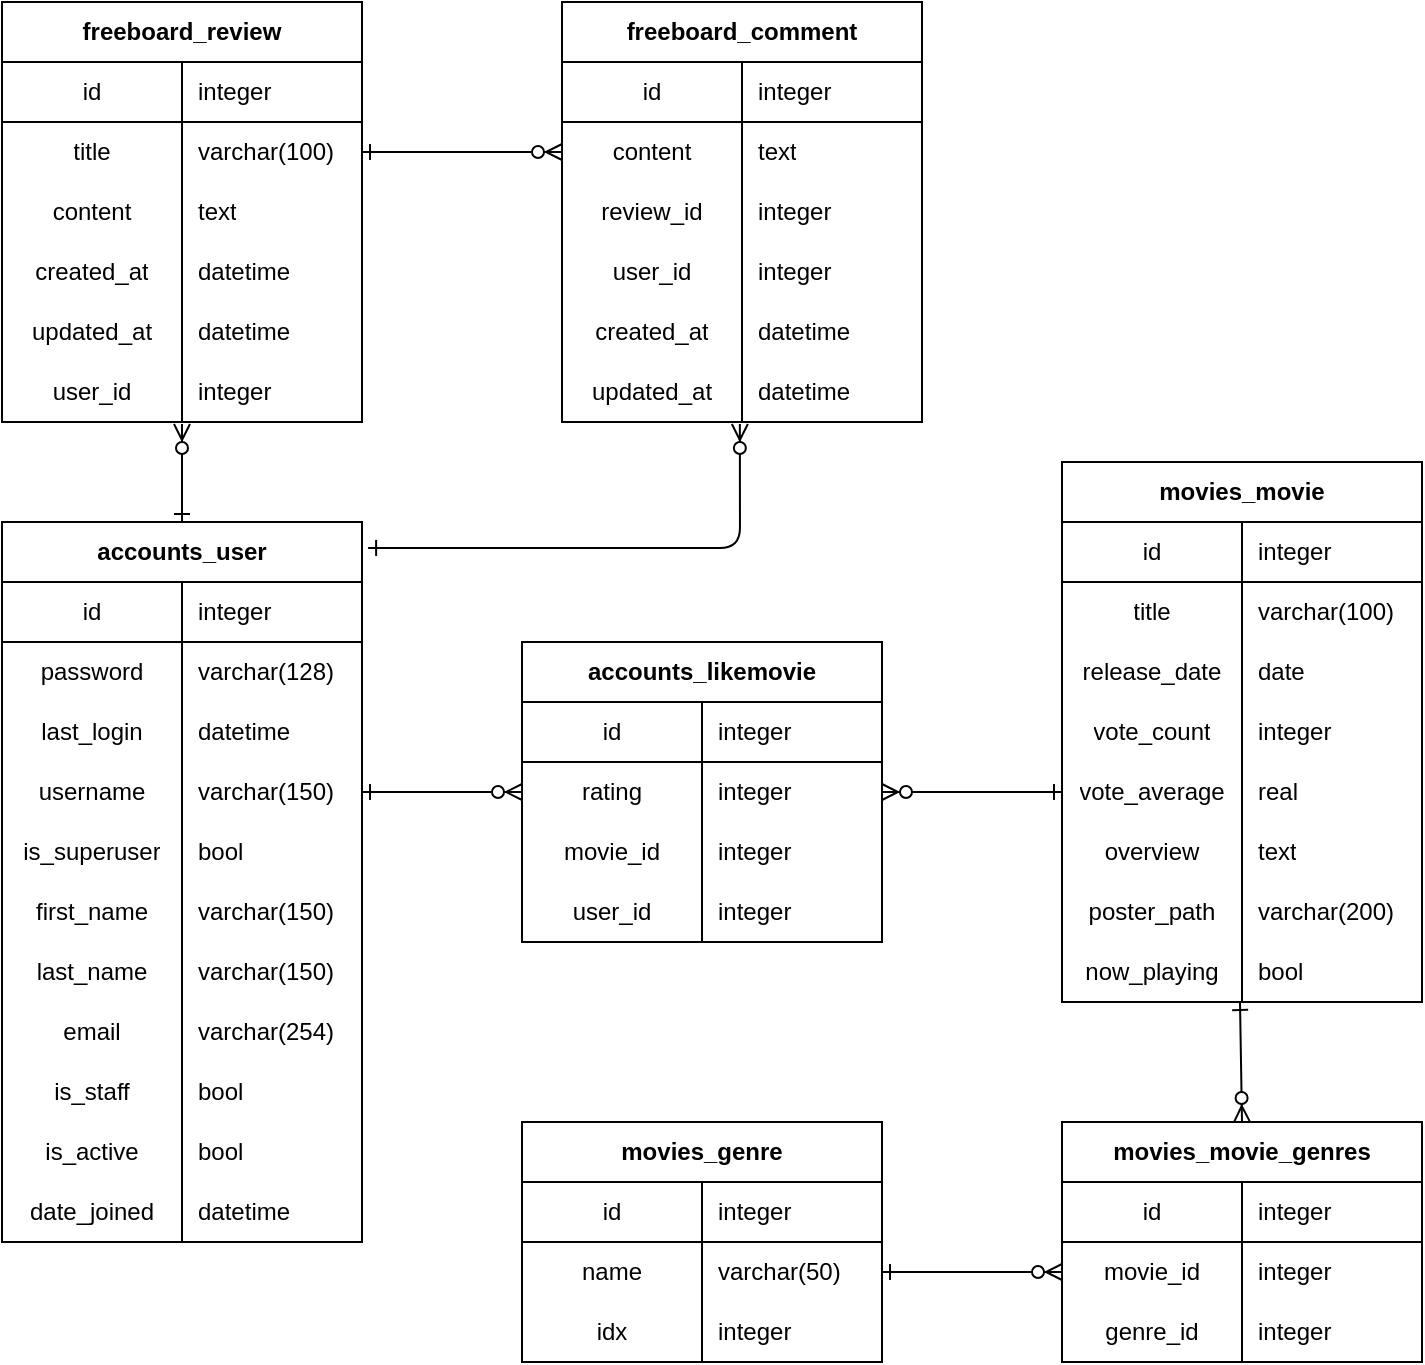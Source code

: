 <mxfile version="14.6.13" type="device"><diagram id="TYbzER8fLaO_kKU5c28U" name="Page-1"><mxGraphModel dx="1075" dy="704" grid="1" gridSize="10" guides="1" tooltips="1" connect="1" arrows="1" fold="1" page="1" pageScale="1" pageWidth="827" pageHeight="1169" math="0" shadow="0"><root><mxCell id="0"/><mxCell id="1" parent="0"/><mxCell id="tA9O3XB8FBy_TQS_7qMp-10" value="accounts_likemovie" style="shape=table;html=1;whiteSpace=wrap;startSize=30;container=1;collapsible=0;childLayout=tableLayout;fixedRows=1;rowLines=0;fontStyle=1;align=center;" parent="1" vertex="1"><mxGeometry x="340" y="330" width="180" height="150" as="geometry"/></mxCell><mxCell id="tA9O3XB8FBy_TQS_7qMp-11" value="" style="shape=partialRectangle;html=1;whiteSpace=wrap;collapsible=0;dropTarget=0;pointerEvents=0;fillColor=none;top=0;left=0;bottom=1;right=0;points=[[0,0.5],[1,0.5]];portConstraint=eastwest;" parent="tA9O3XB8FBy_TQS_7qMp-10" vertex="1"><mxGeometry y="30" width="180" height="30" as="geometry"/></mxCell><mxCell id="tA9O3XB8FBy_TQS_7qMp-12" value="id" style="shape=partialRectangle;html=1;whiteSpace=wrap;connectable=0;fillColor=none;top=0;left=0;bottom=0;right=0;overflow=hidden;" parent="tA9O3XB8FBy_TQS_7qMp-11" vertex="1"><mxGeometry width="90" height="30" as="geometry"/></mxCell><mxCell id="tA9O3XB8FBy_TQS_7qMp-13" value="integer" style="shape=partialRectangle;html=1;whiteSpace=wrap;connectable=0;fillColor=none;top=0;left=0;bottom=0;right=0;align=left;spacingLeft=6;overflow=hidden;" parent="tA9O3XB8FBy_TQS_7qMp-11" vertex="1"><mxGeometry x="90" width="90" height="30" as="geometry"/></mxCell><mxCell id="tA9O3XB8FBy_TQS_7qMp-14" value="" style="shape=partialRectangle;html=1;whiteSpace=wrap;collapsible=0;dropTarget=0;pointerEvents=0;fillColor=none;top=0;left=0;bottom=0;right=0;points=[[0,0.5],[1,0.5]];portConstraint=eastwest;" parent="tA9O3XB8FBy_TQS_7qMp-10" vertex="1"><mxGeometry y="60" width="180" height="30" as="geometry"/></mxCell><mxCell id="tA9O3XB8FBy_TQS_7qMp-15" value="rating" style="shape=partialRectangle;html=1;whiteSpace=wrap;connectable=0;fillColor=none;top=0;left=0;bottom=0;right=0;overflow=hidden;" parent="tA9O3XB8FBy_TQS_7qMp-14" vertex="1"><mxGeometry width="90" height="30" as="geometry"/></mxCell><mxCell id="tA9O3XB8FBy_TQS_7qMp-16" value="integer" style="shape=partialRectangle;html=1;whiteSpace=wrap;connectable=0;fillColor=none;top=0;left=0;bottom=0;right=0;align=left;spacingLeft=6;overflow=hidden;" parent="tA9O3XB8FBy_TQS_7qMp-14" vertex="1"><mxGeometry x="90" width="90" height="30" as="geometry"/></mxCell><mxCell id="tA9O3XB8FBy_TQS_7qMp-17" value="" style="shape=partialRectangle;html=1;whiteSpace=wrap;collapsible=0;dropTarget=0;pointerEvents=0;fillColor=none;top=0;left=0;bottom=0;right=0;points=[[0,0.5],[1,0.5]];portConstraint=eastwest;" parent="tA9O3XB8FBy_TQS_7qMp-10" vertex="1"><mxGeometry y="90" width="180" height="30" as="geometry"/></mxCell><mxCell id="tA9O3XB8FBy_TQS_7qMp-18" value="movie_id" style="shape=partialRectangle;html=1;whiteSpace=wrap;connectable=0;fillColor=none;top=0;left=0;bottom=0;right=0;overflow=hidden;" parent="tA9O3XB8FBy_TQS_7qMp-17" vertex="1"><mxGeometry width="90" height="30" as="geometry"/></mxCell><mxCell id="tA9O3XB8FBy_TQS_7qMp-19" value="integer" style="shape=partialRectangle;html=1;whiteSpace=wrap;connectable=0;fillColor=none;top=0;left=0;bottom=0;right=0;align=left;spacingLeft=6;overflow=hidden;" parent="tA9O3XB8FBy_TQS_7qMp-17" vertex="1"><mxGeometry x="90" width="90" height="30" as="geometry"/></mxCell><mxCell id="tA9O3XB8FBy_TQS_7qMp-22" value="" style="shape=partialRectangle;html=1;whiteSpace=wrap;collapsible=0;dropTarget=0;pointerEvents=0;fillColor=none;top=0;left=0;bottom=0;right=0;points=[[0,0.5],[1,0.5]];portConstraint=eastwest;" parent="tA9O3XB8FBy_TQS_7qMp-10" vertex="1"><mxGeometry y="120" width="180" height="30" as="geometry"/></mxCell><mxCell id="tA9O3XB8FBy_TQS_7qMp-23" value="user_id" style="shape=partialRectangle;html=1;whiteSpace=wrap;connectable=0;fillColor=none;top=0;left=0;bottom=0;right=0;overflow=hidden;" parent="tA9O3XB8FBy_TQS_7qMp-22" vertex="1"><mxGeometry width="90" height="30" as="geometry"/></mxCell><mxCell id="tA9O3XB8FBy_TQS_7qMp-24" value="integer" style="shape=partialRectangle;html=1;whiteSpace=wrap;connectable=0;fillColor=none;top=0;left=0;bottom=0;right=0;align=left;spacingLeft=6;overflow=hidden;" parent="tA9O3XB8FBy_TQS_7qMp-22" vertex="1"><mxGeometry x="90" width="90" height="30" as="geometry"/></mxCell><mxCell id="Y-nlhs1_2vMCKFfbXgio-1" value="accounts_user" style="shape=table;html=1;whiteSpace=wrap;startSize=30;container=1;collapsible=0;childLayout=tableLayout;fixedRows=1;rowLines=0;fontStyle=1;align=center;" parent="1" vertex="1"><mxGeometry x="80" y="270" width="180" height="360" as="geometry"/></mxCell><mxCell id="Y-nlhs1_2vMCKFfbXgio-2" value="" style="shape=partialRectangle;html=1;whiteSpace=wrap;collapsible=0;dropTarget=0;pointerEvents=0;fillColor=none;top=0;left=0;bottom=1;right=0;points=[[0,0.5],[1,0.5]];portConstraint=eastwest;" parent="Y-nlhs1_2vMCKFfbXgio-1" vertex="1"><mxGeometry y="30" width="180" height="30" as="geometry"/></mxCell><mxCell id="Y-nlhs1_2vMCKFfbXgio-3" value="id" style="shape=partialRectangle;html=1;whiteSpace=wrap;connectable=0;fillColor=none;top=0;left=0;bottom=0;right=0;overflow=hidden;" parent="Y-nlhs1_2vMCKFfbXgio-2" vertex="1"><mxGeometry width="90" height="30" as="geometry"/></mxCell><mxCell id="Y-nlhs1_2vMCKFfbXgio-4" value="integer" style="shape=partialRectangle;html=1;whiteSpace=wrap;connectable=0;fillColor=none;top=0;left=0;bottom=0;right=0;align=left;spacingLeft=6;overflow=hidden;" parent="Y-nlhs1_2vMCKFfbXgio-2" vertex="1"><mxGeometry x="90" width="90" height="30" as="geometry"/></mxCell><mxCell id="Y-nlhs1_2vMCKFfbXgio-5" value="" style="shape=partialRectangle;html=1;whiteSpace=wrap;collapsible=0;dropTarget=0;pointerEvents=0;fillColor=none;top=0;left=0;bottom=0;right=0;points=[[0,0.5],[1,0.5]];portConstraint=eastwest;" parent="Y-nlhs1_2vMCKFfbXgio-1" vertex="1"><mxGeometry y="60" width="180" height="30" as="geometry"/></mxCell><mxCell id="Y-nlhs1_2vMCKFfbXgio-6" value="password" style="shape=partialRectangle;html=1;whiteSpace=wrap;connectable=0;fillColor=none;top=0;left=0;bottom=0;right=0;overflow=hidden;" parent="Y-nlhs1_2vMCKFfbXgio-5" vertex="1"><mxGeometry width="90" height="30" as="geometry"/></mxCell><mxCell id="Y-nlhs1_2vMCKFfbXgio-7" value="varchar(128)" style="shape=partialRectangle;html=1;whiteSpace=wrap;connectable=0;fillColor=none;top=0;left=0;bottom=0;right=0;align=left;spacingLeft=6;overflow=hidden;" parent="Y-nlhs1_2vMCKFfbXgio-5" vertex="1"><mxGeometry x="90" width="90" height="30" as="geometry"/></mxCell><mxCell id="Y-nlhs1_2vMCKFfbXgio-8" value="" style="shape=partialRectangle;html=1;whiteSpace=wrap;collapsible=0;dropTarget=0;pointerEvents=0;fillColor=none;top=0;left=0;bottom=0;right=0;points=[[0,0.5],[1,0.5]];portConstraint=eastwest;" parent="Y-nlhs1_2vMCKFfbXgio-1" vertex="1"><mxGeometry y="90" width="180" height="30" as="geometry"/></mxCell><mxCell id="Y-nlhs1_2vMCKFfbXgio-9" value="last_login" style="shape=partialRectangle;html=1;whiteSpace=wrap;connectable=0;fillColor=none;top=0;left=0;bottom=0;right=0;overflow=hidden;" parent="Y-nlhs1_2vMCKFfbXgio-8" vertex="1"><mxGeometry width="90" height="30" as="geometry"/></mxCell><mxCell id="Y-nlhs1_2vMCKFfbXgio-10" value="datetime" style="shape=partialRectangle;html=1;whiteSpace=wrap;connectable=0;fillColor=none;top=0;left=0;bottom=0;right=0;align=left;spacingLeft=6;overflow=hidden;" parent="Y-nlhs1_2vMCKFfbXgio-8" vertex="1"><mxGeometry x="90" width="90" height="30" as="geometry"/></mxCell><mxCell id="Y-nlhs1_2vMCKFfbXgio-11" value="" style="shape=partialRectangle;html=1;whiteSpace=wrap;collapsible=0;dropTarget=0;pointerEvents=0;fillColor=none;top=0;left=0;bottom=0;right=0;points=[[0,0.5],[1,0.5]];portConstraint=eastwest;" parent="Y-nlhs1_2vMCKFfbXgio-1" vertex="1"><mxGeometry y="120" width="180" height="30" as="geometry"/></mxCell><mxCell id="Y-nlhs1_2vMCKFfbXgio-12" value="username" style="shape=partialRectangle;html=1;whiteSpace=wrap;connectable=0;fillColor=none;top=0;left=0;bottom=0;right=0;overflow=hidden;" parent="Y-nlhs1_2vMCKFfbXgio-11" vertex="1"><mxGeometry width="90" height="30" as="geometry"/></mxCell><mxCell id="Y-nlhs1_2vMCKFfbXgio-13" value="varchar(150)" style="shape=partialRectangle;html=1;whiteSpace=wrap;connectable=0;fillColor=none;top=0;left=0;bottom=0;right=0;align=left;spacingLeft=6;overflow=hidden;" parent="Y-nlhs1_2vMCKFfbXgio-11" vertex="1"><mxGeometry x="90" width="90" height="30" as="geometry"/></mxCell><mxCell id="Y-nlhs1_2vMCKFfbXgio-81" value="" style="shape=partialRectangle;html=1;whiteSpace=wrap;collapsible=0;dropTarget=0;pointerEvents=0;fillColor=none;top=0;left=0;bottom=0;right=0;points=[[0,0.5],[1,0.5]];portConstraint=eastwest;" parent="Y-nlhs1_2vMCKFfbXgio-1" vertex="1"><mxGeometry y="150" width="180" height="30" as="geometry"/></mxCell><mxCell id="Y-nlhs1_2vMCKFfbXgio-82" value="is_superuser" style="shape=partialRectangle;html=1;whiteSpace=wrap;connectable=0;fillColor=none;top=0;left=0;bottom=0;right=0;overflow=hidden;" parent="Y-nlhs1_2vMCKFfbXgio-81" vertex="1"><mxGeometry width="90" height="30" as="geometry"/></mxCell><mxCell id="Y-nlhs1_2vMCKFfbXgio-83" value="bool" style="shape=partialRectangle;html=1;whiteSpace=wrap;connectable=0;fillColor=none;top=0;left=0;bottom=0;right=0;align=left;spacingLeft=6;overflow=hidden;" parent="Y-nlhs1_2vMCKFfbXgio-81" vertex="1"><mxGeometry x="90" width="90" height="30" as="geometry"/></mxCell><mxCell id="Y-nlhs1_2vMCKFfbXgio-17" value="" style="shape=partialRectangle;html=1;whiteSpace=wrap;collapsible=0;dropTarget=0;pointerEvents=0;fillColor=none;top=0;left=0;bottom=0;right=0;points=[[0,0.5],[1,0.5]];portConstraint=eastwest;" parent="Y-nlhs1_2vMCKFfbXgio-1" vertex="1"><mxGeometry y="180" width="180" height="30" as="geometry"/></mxCell><mxCell id="Y-nlhs1_2vMCKFfbXgio-18" value="first_name" style="shape=partialRectangle;html=1;whiteSpace=wrap;connectable=0;fillColor=none;top=0;left=0;bottom=0;right=0;overflow=hidden;" parent="Y-nlhs1_2vMCKFfbXgio-17" vertex="1"><mxGeometry width="90" height="30" as="geometry"/></mxCell><mxCell id="Y-nlhs1_2vMCKFfbXgio-19" value="varchar(150)" style="shape=partialRectangle;html=1;whiteSpace=wrap;connectable=0;fillColor=none;top=0;left=0;bottom=0;right=0;align=left;spacingLeft=6;overflow=hidden;" parent="Y-nlhs1_2vMCKFfbXgio-17" vertex="1"><mxGeometry x="90" width="90" height="30" as="geometry"/></mxCell><mxCell id="Y-nlhs1_2vMCKFfbXgio-14" value="" style="shape=partialRectangle;html=1;whiteSpace=wrap;collapsible=0;dropTarget=0;pointerEvents=0;fillColor=none;top=0;left=0;bottom=0;right=0;points=[[0,0.5],[1,0.5]];portConstraint=eastwest;" parent="Y-nlhs1_2vMCKFfbXgio-1" vertex="1"><mxGeometry y="210" width="180" height="30" as="geometry"/></mxCell><mxCell id="Y-nlhs1_2vMCKFfbXgio-15" value="last_name" style="shape=partialRectangle;html=1;whiteSpace=wrap;connectable=0;fillColor=none;top=0;left=0;bottom=0;right=0;overflow=hidden;" parent="Y-nlhs1_2vMCKFfbXgio-14" vertex="1"><mxGeometry width="90" height="30" as="geometry"/></mxCell><mxCell id="Y-nlhs1_2vMCKFfbXgio-16" value="varchar(150)" style="shape=partialRectangle;html=1;whiteSpace=wrap;connectable=0;fillColor=none;top=0;left=0;bottom=0;right=0;align=left;spacingLeft=6;overflow=hidden;" parent="Y-nlhs1_2vMCKFfbXgio-14" vertex="1"><mxGeometry x="90" width="90" height="30" as="geometry"/></mxCell><mxCell id="Y-nlhs1_2vMCKFfbXgio-20" value="" style="shape=partialRectangle;html=1;whiteSpace=wrap;collapsible=0;dropTarget=0;pointerEvents=0;fillColor=none;top=0;left=0;bottom=0;right=0;points=[[0,0.5],[1,0.5]];portConstraint=eastwest;" parent="Y-nlhs1_2vMCKFfbXgio-1" vertex="1"><mxGeometry y="240" width="180" height="30" as="geometry"/></mxCell><mxCell id="Y-nlhs1_2vMCKFfbXgio-21" value="email" style="shape=partialRectangle;html=1;whiteSpace=wrap;connectable=0;fillColor=none;top=0;left=0;bottom=0;right=0;overflow=hidden;" parent="Y-nlhs1_2vMCKFfbXgio-20" vertex="1"><mxGeometry width="90" height="30" as="geometry"/></mxCell><mxCell id="Y-nlhs1_2vMCKFfbXgio-22" value="varchar(254)" style="shape=partialRectangle;html=1;whiteSpace=wrap;connectable=0;fillColor=none;top=0;left=0;bottom=0;right=0;align=left;spacingLeft=6;overflow=hidden;" parent="Y-nlhs1_2vMCKFfbXgio-20" vertex="1"><mxGeometry x="90" width="90" height="30" as="geometry"/></mxCell><mxCell id="Y-nlhs1_2vMCKFfbXgio-23" value="" style="shape=partialRectangle;html=1;whiteSpace=wrap;collapsible=0;dropTarget=0;pointerEvents=0;fillColor=none;top=0;left=0;bottom=0;right=0;points=[[0,0.5],[1,0.5]];portConstraint=eastwest;" parent="Y-nlhs1_2vMCKFfbXgio-1" vertex="1"><mxGeometry y="270" width="180" height="30" as="geometry"/></mxCell><mxCell id="Y-nlhs1_2vMCKFfbXgio-24" value="is_staff" style="shape=partialRectangle;html=1;whiteSpace=wrap;connectable=0;fillColor=none;top=0;left=0;bottom=0;right=0;overflow=hidden;" parent="Y-nlhs1_2vMCKFfbXgio-23" vertex="1"><mxGeometry width="90" height="30" as="geometry"/></mxCell><mxCell id="Y-nlhs1_2vMCKFfbXgio-25" value="bool" style="shape=partialRectangle;html=1;whiteSpace=wrap;connectable=0;fillColor=none;top=0;left=0;bottom=0;right=0;align=left;spacingLeft=6;overflow=hidden;" parent="Y-nlhs1_2vMCKFfbXgio-23" vertex="1"><mxGeometry x="90" width="90" height="30" as="geometry"/></mxCell><mxCell id="Y-nlhs1_2vMCKFfbXgio-26" value="" style="shape=partialRectangle;html=1;whiteSpace=wrap;collapsible=0;dropTarget=0;pointerEvents=0;fillColor=none;top=0;left=0;bottom=0;right=0;points=[[0,0.5],[1,0.5]];portConstraint=eastwest;" parent="Y-nlhs1_2vMCKFfbXgio-1" vertex="1"><mxGeometry y="300" width="180" height="30" as="geometry"/></mxCell><mxCell id="Y-nlhs1_2vMCKFfbXgio-27" value="is_active" style="shape=partialRectangle;html=1;whiteSpace=wrap;connectable=0;fillColor=none;top=0;left=0;bottom=0;right=0;overflow=hidden;" parent="Y-nlhs1_2vMCKFfbXgio-26" vertex="1"><mxGeometry width="90" height="30" as="geometry"/></mxCell><mxCell id="Y-nlhs1_2vMCKFfbXgio-28" value="bool" style="shape=partialRectangle;html=1;whiteSpace=wrap;connectable=0;fillColor=none;top=0;left=0;bottom=0;right=0;align=left;spacingLeft=6;overflow=hidden;" parent="Y-nlhs1_2vMCKFfbXgio-26" vertex="1"><mxGeometry x="90" width="90" height="30" as="geometry"/></mxCell><mxCell id="Y-nlhs1_2vMCKFfbXgio-29" value="" style="shape=partialRectangle;html=1;whiteSpace=wrap;collapsible=0;dropTarget=0;pointerEvents=0;fillColor=none;top=0;left=0;bottom=0;right=0;points=[[0,0.5],[1,0.5]];portConstraint=eastwest;" parent="Y-nlhs1_2vMCKFfbXgio-1" vertex="1"><mxGeometry y="330" width="180" height="30" as="geometry"/></mxCell><mxCell id="Y-nlhs1_2vMCKFfbXgio-30" value="date_joined" style="shape=partialRectangle;html=1;whiteSpace=wrap;connectable=0;fillColor=none;top=0;left=0;bottom=0;right=0;overflow=hidden;" parent="Y-nlhs1_2vMCKFfbXgio-29" vertex="1"><mxGeometry width="90" height="30" as="geometry"/></mxCell><mxCell id="Y-nlhs1_2vMCKFfbXgio-31" value="datetime" style="shape=partialRectangle;html=1;whiteSpace=wrap;connectable=0;fillColor=none;top=0;left=0;bottom=0;right=0;align=left;spacingLeft=6;overflow=hidden;" parent="Y-nlhs1_2vMCKFfbXgio-29" vertex="1"><mxGeometry x="90" width="90" height="30" as="geometry"/></mxCell><mxCell id="Y-nlhs1_2vMCKFfbXgio-96" value="freeboard_comment" style="shape=table;html=1;whiteSpace=wrap;startSize=30;container=1;collapsible=0;childLayout=tableLayout;fixedRows=1;rowLines=0;fontStyle=1;align=center;" parent="1" vertex="1"><mxGeometry x="360" y="10" width="180" height="210" as="geometry"/></mxCell><mxCell id="Y-nlhs1_2vMCKFfbXgio-97" value="" style="shape=partialRectangle;html=1;whiteSpace=wrap;collapsible=0;dropTarget=0;pointerEvents=0;fillColor=none;top=0;left=0;bottom=1;right=0;points=[[0,0.5],[1,0.5]];portConstraint=eastwest;" parent="Y-nlhs1_2vMCKFfbXgio-96" vertex="1"><mxGeometry y="30" width="180" height="30" as="geometry"/></mxCell><mxCell id="Y-nlhs1_2vMCKFfbXgio-98" value="id" style="shape=partialRectangle;html=1;whiteSpace=wrap;connectable=0;fillColor=none;top=0;left=0;bottom=0;right=0;overflow=hidden;" parent="Y-nlhs1_2vMCKFfbXgio-97" vertex="1"><mxGeometry width="90" height="30" as="geometry"/></mxCell><mxCell id="Y-nlhs1_2vMCKFfbXgio-99" value="integer" style="shape=partialRectangle;html=1;whiteSpace=wrap;connectable=0;fillColor=none;top=0;left=0;bottom=0;right=0;align=left;spacingLeft=6;overflow=hidden;" parent="Y-nlhs1_2vMCKFfbXgio-97" vertex="1"><mxGeometry x="90" width="90" height="30" as="geometry"/></mxCell><mxCell id="Y-nlhs1_2vMCKFfbXgio-100" value="" style="shape=partialRectangle;html=1;whiteSpace=wrap;collapsible=0;dropTarget=0;pointerEvents=0;fillColor=none;top=0;left=0;bottom=0;right=0;points=[[0,0.5],[1,0.5]];portConstraint=eastwest;" parent="Y-nlhs1_2vMCKFfbXgio-96" vertex="1"><mxGeometry y="60" width="180" height="30" as="geometry"/></mxCell><mxCell id="Y-nlhs1_2vMCKFfbXgio-101" value="content" style="shape=partialRectangle;html=1;whiteSpace=wrap;connectable=0;fillColor=none;top=0;left=0;bottom=0;right=0;overflow=hidden;" parent="Y-nlhs1_2vMCKFfbXgio-100" vertex="1"><mxGeometry width="90" height="30" as="geometry"/></mxCell><mxCell id="Y-nlhs1_2vMCKFfbXgio-102" value="text" style="shape=partialRectangle;html=1;whiteSpace=wrap;connectable=0;fillColor=none;top=0;left=0;bottom=0;right=0;align=left;spacingLeft=6;overflow=hidden;" parent="Y-nlhs1_2vMCKFfbXgio-100" vertex="1"><mxGeometry x="90" width="90" height="30" as="geometry"/></mxCell><mxCell id="Y-nlhs1_2vMCKFfbXgio-103" value="" style="shape=partialRectangle;html=1;whiteSpace=wrap;collapsible=0;dropTarget=0;pointerEvents=0;fillColor=none;top=0;left=0;bottom=0;right=0;points=[[0,0.5],[1,0.5]];portConstraint=eastwest;" parent="Y-nlhs1_2vMCKFfbXgio-96" vertex="1"><mxGeometry y="90" width="180" height="30" as="geometry"/></mxCell><mxCell id="Y-nlhs1_2vMCKFfbXgio-104" value="review_id" style="shape=partialRectangle;html=1;whiteSpace=wrap;connectable=0;fillColor=none;top=0;left=0;bottom=0;right=0;overflow=hidden;" parent="Y-nlhs1_2vMCKFfbXgio-103" vertex="1"><mxGeometry width="90" height="30" as="geometry"/></mxCell><mxCell id="Y-nlhs1_2vMCKFfbXgio-105" value="integer" style="shape=partialRectangle;html=1;whiteSpace=wrap;connectable=0;fillColor=none;top=0;left=0;bottom=0;right=0;align=left;spacingLeft=6;overflow=hidden;" parent="Y-nlhs1_2vMCKFfbXgio-103" vertex="1"><mxGeometry x="90" width="90" height="30" as="geometry"/></mxCell><mxCell id="Y-nlhs1_2vMCKFfbXgio-106" value="" style="shape=partialRectangle;html=1;whiteSpace=wrap;collapsible=0;dropTarget=0;pointerEvents=0;fillColor=none;top=0;left=0;bottom=0;right=0;points=[[0,0.5],[1,0.5]];portConstraint=eastwest;" parent="Y-nlhs1_2vMCKFfbXgio-96" vertex="1"><mxGeometry y="120" width="180" height="30" as="geometry"/></mxCell><mxCell id="Y-nlhs1_2vMCKFfbXgio-107" value="user_id" style="shape=partialRectangle;html=1;whiteSpace=wrap;connectable=0;fillColor=none;top=0;left=0;bottom=0;right=0;overflow=hidden;" parent="Y-nlhs1_2vMCKFfbXgio-106" vertex="1"><mxGeometry width="90" height="30" as="geometry"/></mxCell><mxCell id="Y-nlhs1_2vMCKFfbXgio-108" value="integer" style="shape=partialRectangle;html=1;whiteSpace=wrap;connectable=0;fillColor=none;top=0;left=0;bottom=0;right=0;align=left;spacingLeft=6;overflow=hidden;" parent="Y-nlhs1_2vMCKFfbXgio-106" vertex="1"><mxGeometry x="90" width="90" height="30" as="geometry"/></mxCell><mxCell id="6kl1E2r7w-Y_rGe64vnm-13" value="" style="shape=partialRectangle;html=1;whiteSpace=wrap;collapsible=0;dropTarget=0;pointerEvents=0;fillColor=none;top=0;left=0;bottom=0;right=0;points=[[0,0.5],[1,0.5]];portConstraint=eastwest;" vertex="1" parent="Y-nlhs1_2vMCKFfbXgio-96"><mxGeometry y="150" width="180" height="30" as="geometry"/></mxCell><mxCell id="6kl1E2r7w-Y_rGe64vnm-14" value="created_at" style="shape=partialRectangle;html=1;whiteSpace=wrap;connectable=0;fillColor=none;top=0;left=0;bottom=0;right=0;overflow=hidden;" vertex="1" parent="6kl1E2r7w-Y_rGe64vnm-13"><mxGeometry width="90" height="30" as="geometry"/></mxCell><mxCell id="6kl1E2r7w-Y_rGe64vnm-15" value="datetime" style="shape=partialRectangle;html=1;whiteSpace=wrap;connectable=0;fillColor=none;top=0;left=0;bottom=0;right=0;align=left;spacingLeft=6;overflow=hidden;" vertex="1" parent="6kl1E2r7w-Y_rGe64vnm-13"><mxGeometry x="90" width="90" height="30" as="geometry"/></mxCell><mxCell id="6kl1E2r7w-Y_rGe64vnm-16" value="" style="shape=partialRectangle;html=1;whiteSpace=wrap;collapsible=0;dropTarget=0;pointerEvents=0;fillColor=none;top=0;left=0;bottom=0;right=0;points=[[0,0.5],[1,0.5]];portConstraint=eastwest;" vertex="1" parent="Y-nlhs1_2vMCKFfbXgio-96"><mxGeometry y="180" width="180" height="30" as="geometry"/></mxCell><mxCell id="6kl1E2r7w-Y_rGe64vnm-17" value="updated_at" style="shape=partialRectangle;html=1;whiteSpace=wrap;connectable=0;fillColor=none;top=0;left=0;bottom=0;right=0;overflow=hidden;" vertex="1" parent="6kl1E2r7w-Y_rGe64vnm-16"><mxGeometry width="90" height="30" as="geometry"/></mxCell><mxCell id="6kl1E2r7w-Y_rGe64vnm-18" value="datetime" style="shape=partialRectangle;html=1;whiteSpace=wrap;connectable=0;fillColor=none;top=0;left=0;bottom=0;right=0;align=left;spacingLeft=6;overflow=hidden;" vertex="1" parent="6kl1E2r7w-Y_rGe64vnm-16"><mxGeometry x="90" width="90" height="30" as="geometry"/></mxCell><mxCell id="Y-nlhs1_2vMCKFfbXgio-109" value="freeboard_review" style="shape=table;html=1;whiteSpace=wrap;startSize=30;container=1;collapsible=0;childLayout=tableLayout;fixedRows=1;rowLines=0;fontStyle=1;align=center;" parent="1" vertex="1"><mxGeometry x="80" y="10" width="180" height="210" as="geometry"/></mxCell><mxCell id="Y-nlhs1_2vMCKFfbXgio-110" value="" style="shape=partialRectangle;html=1;whiteSpace=wrap;collapsible=0;dropTarget=0;pointerEvents=0;fillColor=none;top=0;left=0;bottom=1;right=0;points=[[0,0.5],[1,0.5]];portConstraint=eastwest;" parent="Y-nlhs1_2vMCKFfbXgio-109" vertex="1"><mxGeometry y="30" width="180" height="30" as="geometry"/></mxCell><mxCell id="Y-nlhs1_2vMCKFfbXgio-111" value="id" style="shape=partialRectangle;html=1;whiteSpace=wrap;connectable=0;fillColor=none;top=0;left=0;bottom=0;right=0;overflow=hidden;" parent="Y-nlhs1_2vMCKFfbXgio-110" vertex="1"><mxGeometry width="90" height="30" as="geometry"/></mxCell><mxCell id="Y-nlhs1_2vMCKFfbXgio-112" value="integer" style="shape=partialRectangle;html=1;whiteSpace=wrap;connectable=0;fillColor=none;top=0;left=0;bottom=0;right=0;align=left;spacingLeft=6;overflow=hidden;" parent="Y-nlhs1_2vMCKFfbXgio-110" vertex="1"><mxGeometry x="90" width="90" height="30" as="geometry"/></mxCell><mxCell id="Y-nlhs1_2vMCKFfbXgio-113" value="" style="shape=partialRectangle;html=1;whiteSpace=wrap;collapsible=0;dropTarget=0;pointerEvents=0;fillColor=none;top=0;left=0;bottom=0;right=0;points=[[0,0.5],[1,0.5]];portConstraint=eastwest;" parent="Y-nlhs1_2vMCKFfbXgio-109" vertex="1"><mxGeometry y="60" width="180" height="30" as="geometry"/></mxCell><mxCell id="Y-nlhs1_2vMCKFfbXgio-114" value="title" style="shape=partialRectangle;html=1;whiteSpace=wrap;connectable=0;fillColor=none;top=0;left=0;bottom=0;right=0;overflow=hidden;" parent="Y-nlhs1_2vMCKFfbXgio-113" vertex="1"><mxGeometry width="90" height="30" as="geometry"/></mxCell><mxCell id="Y-nlhs1_2vMCKFfbXgio-115" value="varchar(100)" style="shape=partialRectangle;html=1;whiteSpace=wrap;connectable=0;fillColor=none;top=0;left=0;bottom=0;right=0;align=left;spacingLeft=6;overflow=hidden;" parent="Y-nlhs1_2vMCKFfbXgio-113" vertex="1"><mxGeometry x="90" width="90" height="30" as="geometry"/></mxCell><mxCell id="Y-nlhs1_2vMCKFfbXgio-116" value="" style="shape=partialRectangle;html=1;whiteSpace=wrap;collapsible=0;dropTarget=0;pointerEvents=0;fillColor=none;top=0;left=0;bottom=0;right=0;points=[[0,0.5],[1,0.5]];portConstraint=eastwest;" parent="Y-nlhs1_2vMCKFfbXgio-109" vertex="1"><mxGeometry y="90" width="180" height="30" as="geometry"/></mxCell><mxCell id="Y-nlhs1_2vMCKFfbXgio-117" value="content" style="shape=partialRectangle;html=1;whiteSpace=wrap;connectable=0;fillColor=none;top=0;left=0;bottom=0;right=0;overflow=hidden;" parent="Y-nlhs1_2vMCKFfbXgio-116" vertex="1"><mxGeometry width="90" height="30" as="geometry"/></mxCell><mxCell id="Y-nlhs1_2vMCKFfbXgio-118" value="text" style="shape=partialRectangle;html=1;whiteSpace=wrap;connectable=0;fillColor=none;top=0;left=0;bottom=0;right=0;align=left;spacingLeft=6;overflow=hidden;" parent="Y-nlhs1_2vMCKFfbXgio-116" vertex="1"><mxGeometry x="90" width="90" height="30" as="geometry"/></mxCell><mxCell id="Y-nlhs1_2vMCKFfbXgio-119" value="" style="shape=partialRectangle;html=1;whiteSpace=wrap;collapsible=0;dropTarget=0;pointerEvents=0;fillColor=none;top=0;left=0;bottom=0;right=0;points=[[0,0.5],[1,0.5]];portConstraint=eastwest;" parent="Y-nlhs1_2vMCKFfbXgio-109" vertex="1"><mxGeometry y="120" width="180" height="30" as="geometry"/></mxCell><mxCell id="Y-nlhs1_2vMCKFfbXgio-120" value="created_at" style="shape=partialRectangle;html=1;whiteSpace=wrap;connectable=0;fillColor=none;top=0;left=0;bottom=0;right=0;overflow=hidden;" parent="Y-nlhs1_2vMCKFfbXgio-119" vertex="1"><mxGeometry width="90" height="30" as="geometry"/></mxCell><mxCell id="Y-nlhs1_2vMCKFfbXgio-121" value="datetime" style="shape=partialRectangle;html=1;whiteSpace=wrap;connectable=0;fillColor=none;top=0;left=0;bottom=0;right=0;align=left;spacingLeft=6;overflow=hidden;" parent="Y-nlhs1_2vMCKFfbXgio-119" vertex="1"><mxGeometry x="90" width="90" height="30" as="geometry"/></mxCell><mxCell id="Y-nlhs1_2vMCKFfbXgio-122" value="" style="shape=partialRectangle;html=1;whiteSpace=wrap;collapsible=0;dropTarget=0;pointerEvents=0;fillColor=none;top=0;left=0;bottom=0;right=0;points=[[0,0.5],[1,0.5]];portConstraint=eastwest;" parent="Y-nlhs1_2vMCKFfbXgio-109" vertex="1"><mxGeometry y="150" width="180" height="30" as="geometry"/></mxCell><mxCell id="Y-nlhs1_2vMCKFfbXgio-123" value="updated_at" style="shape=partialRectangle;html=1;whiteSpace=wrap;connectable=0;fillColor=none;top=0;left=0;bottom=0;right=0;overflow=hidden;" parent="Y-nlhs1_2vMCKFfbXgio-122" vertex="1"><mxGeometry width="90" height="30" as="geometry"/></mxCell><mxCell id="Y-nlhs1_2vMCKFfbXgio-124" value="datetime" style="shape=partialRectangle;html=1;whiteSpace=wrap;connectable=0;fillColor=none;top=0;left=0;bottom=0;right=0;align=left;spacingLeft=6;overflow=hidden;" parent="Y-nlhs1_2vMCKFfbXgio-122" vertex="1"><mxGeometry x="90" width="90" height="30" as="geometry"/></mxCell><mxCell id="Y-nlhs1_2vMCKFfbXgio-125" value="" style="shape=partialRectangle;html=1;whiteSpace=wrap;collapsible=0;dropTarget=0;pointerEvents=0;fillColor=none;top=0;left=0;bottom=0;right=0;points=[[0,0.5],[1,0.5]];portConstraint=eastwest;" parent="Y-nlhs1_2vMCKFfbXgio-109" vertex="1"><mxGeometry y="180" width="180" height="30" as="geometry"/></mxCell><mxCell id="Y-nlhs1_2vMCKFfbXgio-126" value="user_id" style="shape=partialRectangle;html=1;whiteSpace=wrap;connectable=0;fillColor=none;top=0;left=0;bottom=0;right=0;overflow=hidden;" parent="Y-nlhs1_2vMCKFfbXgio-125" vertex="1"><mxGeometry width="90" height="30" as="geometry"/></mxCell><mxCell id="Y-nlhs1_2vMCKFfbXgio-127" value="integer" style="shape=partialRectangle;html=1;whiteSpace=wrap;connectable=0;fillColor=none;top=0;left=0;bottom=0;right=0;align=left;spacingLeft=6;overflow=hidden;" parent="Y-nlhs1_2vMCKFfbXgio-125" vertex="1"><mxGeometry x="90" width="90" height="30" as="geometry"/></mxCell><mxCell id="Y-nlhs1_2vMCKFfbXgio-131" value="movies_genre" style="shape=table;html=1;whiteSpace=wrap;startSize=30;container=1;collapsible=0;childLayout=tableLayout;fixedRows=1;rowLines=0;fontStyle=1;align=center;" parent="1" vertex="1"><mxGeometry x="340" y="570" width="180" height="120" as="geometry"/></mxCell><mxCell id="Y-nlhs1_2vMCKFfbXgio-132" value="" style="shape=partialRectangle;html=1;whiteSpace=wrap;collapsible=0;dropTarget=0;pointerEvents=0;fillColor=none;top=0;left=0;bottom=1;right=0;points=[[0,0.5],[1,0.5]];portConstraint=eastwest;" parent="Y-nlhs1_2vMCKFfbXgio-131" vertex="1"><mxGeometry y="30" width="180" height="30" as="geometry"/></mxCell><mxCell id="Y-nlhs1_2vMCKFfbXgio-133" value="id" style="shape=partialRectangle;html=1;whiteSpace=wrap;connectable=0;fillColor=none;top=0;left=0;bottom=0;right=0;overflow=hidden;" parent="Y-nlhs1_2vMCKFfbXgio-132" vertex="1"><mxGeometry width="90" height="30" as="geometry"/></mxCell><mxCell id="Y-nlhs1_2vMCKFfbXgio-134" value="integer" style="shape=partialRectangle;html=1;whiteSpace=wrap;connectable=0;fillColor=none;top=0;left=0;bottom=0;right=0;align=left;spacingLeft=6;overflow=hidden;" parent="Y-nlhs1_2vMCKFfbXgio-132" vertex="1"><mxGeometry x="90" width="90" height="30" as="geometry"/></mxCell><mxCell id="Y-nlhs1_2vMCKFfbXgio-135" value="" style="shape=partialRectangle;html=1;whiteSpace=wrap;collapsible=0;dropTarget=0;pointerEvents=0;fillColor=none;top=0;left=0;bottom=0;right=0;points=[[0,0.5],[1,0.5]];portConstraint=eastwest;" parent="Y-nlhs1_2vMCKFfbXgio-131" vertex="1"><mxGeometry y="60" width="180" height="30" as="geometry"/></mxCell><mxCell id="Y-nlhs1_2vMCKFfbXgio-136" value="name" style="shape=partialRectangle;html=1;whiteSpace=wrap;connectable=0;fillColor=none;top=0;left=0;bottom=0;right=0;overflow=hidden;" parent="Y-nlhs1_2vMCKFfbXgio-135" vertex="1"><mxGeometry width="90" height="30" as="geometry"/></mxCell><mxCell id="Y-nlhs1_2vMCKFfbXgio-137" value="varchar(50)" style="shape=partialRectangle;html=1;whiteSpace=wrap;connectable=0;fillColor=none;top=0;left=0;bottom=0;right=0;align=left;spacingLeft=6;overflow=hidden;" parent="Y-nlhs1_2vMCKFfbXgio-135" vertex="1"><mxGeometry x="90" width="90" height="30" as="geometry"/></mxCell><mxCell id="Y-nlhs1_2vMCKFfbXgio-138" value="" style="shape=partialRectangle;html=1;whiteSpace=wrap;collapsible=0;dropTarget=0;pointerEvents=0;fillColor=none;top=0;left=0;bottom=0;right=0;points=[[0,0.5],[1,0.5]];portConstraint=eastwest;" parent="Y-nlhs1_2vMCKFfbXgio-131" vertex="1"><mxGeometry y="90" width="180" height="30" as="geometry"/></mxCell><mxCell id="Y-nlhs1_2vMCKFfbXgio-139" value="idx" style="shape=partialRectangle;html=1;whiteSpace=wrap;connectable=0;fillColor=none;top=0;left=0;bottom=0;right=0;overflow=hidden;" parent="Y-nlhs1_2vMCKFfbXgio-138" vertex="1"><mxGeometry width="90" height="30" as="geometry"/></mxCell><mxCell id="Y-nlhs1_2vMCKFfbXgio-140" value="integer" style="shape=partialRectangle;html=1;whiteSpace=wrap;connectable=0;fillColor=none;top=0;left=0;bottom=0;right=0;align=left;spacingLeft=6;overflow=hidden;" parent="Y-nlhs1_2vMCKFfbXgio-138" vertex="1"><mxGeometry x="90" width="90" height="30" as="geometry"/></mxCell><mxCell id="Y-nlhs1_2vMCKFfbXgio-144" value="movies_movie" style="shape=table;html=1;whiteSpace=wrap;startSize=30;container=1;collapsible=0;childLayout=tableLayout;fixedRows=1;rowLines=0;fontStyle=1;align=center;" parent="1" vertex="1"><mxGeometry x="610" y="240" width="180" height="270" as="geometry"/></mxCell><mxCell id="Y-nlhs1_2vMCKFfbXgio-145" value="" style="shape=partialRectangle;html=1;whiteSpace=wrap;collapsible=0;dropTarget=0;pointerEvents=0;fillColor=none;top=0;left=0;bottom=1;right=0;points=[[0,0.5],[1,0.5]];portConstraint=eastwest;" parent="Y-nlhs1_2vMCKFfbXgio-144" vertex="1"><mxGeometry y="30" width="180" height="30" as="geometry"/></mxCell><mxCell id="Y-nlhs1_2vMCKFfbXgio-146" value="id" style="shape=partialRectangle;html=1;whiteSpace=wrap;connectable=0;fillColor=none;top=0;left=0;bottom=0;right=0;overflow=hidden;" parent="Y-nlhs1_2vMCKFfbXgio-145" vertex="1"><mxGeometry width="90" height="30" as="geometry"/></mxCell><mxCell id="Y-nlhs1_2vMCKFfbXgio-147" value="integer" style="shape=partialRectangle;html=1;whiteSpace=wrap;connectable=0;fillColor=none;top=0;left=0;bottom=0;right=0;align=left;spacingLeft=6;overflow=hidden;" parent="Y-nlhs1_2vMCKFfbXgio-145" vertex="1"><mxGeometry x="90" width="90" height="30" as="geometry"/></mxCell><mxCell id="Y-nlhs1_2vMCKFfbXgio-148" value="" style="shape=partialRectangle;html=1;whiteSpace=wrap;collapsible=0;dropTarget=0;pointerEvents=0;fillColor=none;top=0;left=0;bottom=0;right=0;points=[[0,0.5],[1,0.5]];portConstraint=eastwest;" parent="Y-nlhs1_2vMCKFfbXgio-144" vertex="1"><mxGeometry y="60" width="180" height="30" as="geometry"/></mxCell><mxCell id="Y-nlhs1_2vMCKFfbXgio-149" value="title" style="shape=partialRectangle;html=1;whiteSpace=wrap;connectable=0;fillColor=none;top=0;left=0;bottom=0;right=0;overflow=hidden;" parent="Y-nlhs1_2vMCKFfbXgio-148" vertex="1"><mxGeometry width="90" height="30" as="geometry"/></mxCell><mxCell id="Y-nlhs1_2vMCKFfbXgio-150" value="varchar(100)" style="shape=partialRectangle;html=1;whiteSpace=wrap;connectable=0;fillColor=none;top=0;left=0;bottom=0;right=0;align=left;spacingLeft=6;overflow=hidden;" parent="Y-nlhs1_2vMCKFfbXgio-148" vertex="1"><mxGeometry x="90" width="90" height="30" as="geometry"/></mxCell><mxCell id="Y-nlhs1_2vMCKFfbXgio-151" value="" style="shape=partialRectangle;html=1;whiteSpace=wrap;collapsible=0;dropTarget=0;pointerEvents=0;fillColor=none;top=0;left=0;bottom=0;right=0;points=[[0,0.5],[1,0.5]];portConstraint=eastwest;" parent="Y-nlhs1_2vMCKFfbXgio-144" vertex="1"><mxGeometry y="90" width="180" height="30" as="geometry"/></mxCell><mxCell id="Y-nlhs1_2vMCKFfbXgio-152" value="release_date" style="shape=partialRectangle;html=1;whiteSpace=wrap;connectable=0;fillColor=none;top=0;left=0;bottom=0;right=0;overflow=hidden;" parent="Y-nlhs1_2vMCKFfbXgio-151" vertex="1"><mxGeometry width="90" height="30" as="geometry"/></mxCell><mxCell id="Y-nlhs1_2vMCKFfbXgio-153" value="date" style="shape=partialRectangle;html=1;whiteSpace=wrap;connectable=0;fillColor=none;top=0;left=0;bottom=0;right=0;align=left;spacingLeft=6;overflow=hidden;" parent="Y-nlhs1_2vMCKFfbXgio-151" vertex="1"><mxGeometry x="90" width="90" height="30" as="geometry"/></mxCell><mxCell id="Y-nlhs1_2vMCKFfbXgio-154" value="" style="shape=partialRectangle;html=1;whiteSpace=wrap;collapsible=0;dropTarget=0;pointerEvents=0;fillColor=none;top=0;left=0;bottom=0;right=0;points=[[0,0.5],[1,0.5]];portConstraint=eastwest;" parent="Y-nlhs1_2vMCKFfbXgio-144" vertex="1"><mxGeometry y="120" width="180" height="30" as="geometry"/></mxCell><mxCell id="Y-nlhs1_2vMCKFfbXgio-155" value="vote_count" style="shape=partialRectangle;html=1;whiteSpace=wrap;connectable=0;fillColor=none;top=0;left=0;bottom=0;right=0;overflow=hidden;" parent="Y-nlhs1_2vMCKFfbXgio-154" vertex="1"><mxGeometry width="90" height="30" as="geometry"/></mxCell><mxCell id="Y-nlhs1_2vMCKFfbXgio-156" value="integer" style="shape=partialRectangle;html=1;whiteSpace=wrap;connectable=0;fillColor=none;top=0;left=0;bottom=0;right=0;align=left;spacingLeft=6;overflow=hidden;" parent="Y-nlhs1_2vMCKFfbXgio-154" vertex="1"><mxGeometry x="90" width="90" height="30" as="geometry"/></mxCell><mxCell id="Y-nlhs1_2vMCKFfbXgio-157" value="" style="shape=partialRectangle;html=1;whiteSpace=wrap;collapsible=0;dropTarget=0;pointerEvents=0;fillColor=none;top=0;left=0;bottom=0;right=0;points=[[0,0.5],[1,0.5]];portConstraint=eastwest;" parent="Y-nlhs1_2vMCKFfbXgio-144" vertex="1"><mxGeometry y="150" width="180" height="30" as="geometry"/></mxCell><mxCell id="Y-nlhs1_2vMCKFfbXgio-158" value="vote_average" style="shape=partialRectangle;html=1;whiteSpace=wrap;connectable=0;fillColor=none;top=0;left=0;bottom=0;right=0;overflow=hidden;" parent="Y-nlhs1_2vMCKFfbXgio-157" vertex="1"><mxGeometry width="90" height="30" as="geometry"/></mxCell><mxCell id="Y-nlhs1_2vMCKFfbXgio-159" value="real" style="shape=partialRectangle;html=1;whiteSpace=wrap;connectable=0;fillColor=none;top=0;left=0;bottom=0;right=0;align=left;spacingLeft=6;overflow=hidden;" parent="Y-nlhs1_2vMCKFfbXgio-157" vertex="1"><mxGeometry x="90" width="90" height="30" as="geometry"/></mxCell><mxCell id="Y-nlhs1_2vMCKFfbXgio-160" value="" style="shape=partialRectangle;html=1;whiteSpace=wrap;collapsible=0;dropTarget=0;pointerEvents=0;fillColor=none;top=0;left=0;bottom=0;right=0;points=[[0,0.5],[1,0.5]];portConstraint=eastwest;" parent="Y-nlhs1_2vMCKFfbXgio-144" vertex="1"><mxGeometry y="180" width="180" height="30" as="geometry"/></mxCell><mxCell id="Y-nlhs1_2vMCKFfbXgio-161" value="overview" style="shape=partialRectangle;html=1;whiteSpace=wrap;connectable=0;fillColor=none;top=0;left=0;bottom=0;right=0;overflow=hidden;" parent="Y-nlhs1_2vMCKFfbXgio-160" vertex="1"><mxGeometry width="90" height="30" as="geometry"/></mxCell><mxCell id="Y-nlhs1_2vMCKFfbXgio-162" value="text" style="shape=partialRectangle;html=1;whiteSpace=wrap;connectable=0;fillColor=none;top=0;left=0;bottom=0;right=0;align=left;spacingLeft=6;overflow=hidden;" parent="Y-nlhs1_2vMCKFfbXgio-160" vertex="1"><mxGeometry x="90" width="90" height="30" as="geometry"/></mxCell><mxCell id="Y-nlhs1_2vMCKFfbXgio-163" value="" style="shape=partialRectangle;html=1;whiteSpace=wrap;collapsible=0;dropTarget=0;pointerEvents=0;fillColor=none;top=0;left=0;bottom=0;right=0;points=[[0,0.5],[1,0.5]];portConstraint=eastwest;" parent="Y-nlhs1_2vMCKFfbXgio-144" vertex="1"><mxGeometry y="210" width="180" height="30" as="geometry"/></mxCell><mxCell id="Y-nlhs1_2vMCKFfbXgio-164" value="poster_path" style="shape=partialRectangle;html=1;whiteSpace=wrap;connectable=0;fillColor=none;top=0;left=0;bottom=0;right=0;overflow=hidden;" parent="Y-nlhs1_2vMCKFfbXgio-163" vertex="1"><mxGeometry width="90" height="30" as="geometry"/></mxCell><mxCell id="Y-nlhs1_2vMCKFfbXgio-165" value="varchar(200)" style="shape=partialRectangle;html=1;whiteSpace=wrap;connectable=0;fillColor=none;top=0;left=0;bottom=0;right=0;align=left;spacingLeft=6;overflow=hidden;" parent="Y-nlhs1_2vMCKFfbXgio-163" vertex="1"><mxGeometry x="90" width="90" height="30" as="geometry"/></mxCell><mxCell id="6kl1E2r7w-Y_rGe64vnm-19" value="" style="shape=partialRectangle;html=1;whiteSpace=wrap;collapsible=0;dropTarget=0;pointerEvents=0;fillColor=none;top=0;left=0;bottom=0;right=0;points=[[0,0.5],[1,0.5]];portConstraint=eastwest;" vertex="1" parent="Y-nlhs1_2vMCKFfbXgio-144"><mxGeometry y="240" width="180" height="30" as="geometry"/></mxCell><mxCell id="6kl1E2r7w-Y_rGe64vnm-20" value="now_playing" style="shape=partialRectangle;html=1;whiteSpace=wrap;connectable=0;fillColor=none;top=0;left=0;bottom=0;right=0;overflow=hidden;" vertex="1" parent="6kl1E2r7w-Y_rGe64vnm-19"><mxGeometry width="90" height="30" as="geometry"/></mxCell><mxCell id="6kl1E2r7w-Y_rGe64vnm-21" value="bool" style="shape=partialRectangle;html=1;whiteSpace=wrap;connectable=0;fillColor=none;top=0;left=0;bottom=0;right=0;align=left;spacingLeft=6;overflow=hidden;" vertex="1" parent="6kl1E2r7w-Y_rGe64vnm-19"><mxGeometry x="90" width="90" height="30" as="geometry"/></mxCell><mxCell id="Y-nlhs1_2vMCKFfbXgio-178" value="movies_movie_genres" style="shape=table;html=1;whiteSpace=wrap;startSize=30;container=1;collapsible=0;childLayout=tableLayout;fixedRows=1;rowLines=0;fontStyle=1;align=center;" parent="1" vertex="1"><mxGeometry x="610" y="570" width="180" height="120" as="geometry"/></mxCell><mxCell id="Y-nlhs1_2vMCKFfbXgio-179" value="" style="shape=partialRectangle;html=1;whiteSpace=wrap;collapsible=0;dropTarget=0;pointerEvents=0;fillColor=none;top=0;left=0;bottom=1;right=0;points=[[0,0.5],[1,0.5]];portConstraint=eastwest;" parent="Y-nlhs1_2vMCKFfbXgio-178" vertex="1"><mxGeometry y="30" width="180" height="30" as="geometry"/></mxCell><mxCell id="Y-nlhs1_2vMCKFfbXgio-180" value="id" style="shape=partialRectangle;html=1;whiteSpace=wrap;connectable=0;fillColor=none;top=0;left=0;bottom=0;right=0;overflow=hidden;" parent="Y-nlhs1_2vMCKFfbXgio-179" vertex="1"><mxGeometry width="90" height="30" as="geometry"/></mxCell><mxCell id="Y-nlhs1_2vMCKFfbXgio-181" value="integer" style="shape=partialRectangle;html=1;whiteSpace=wrap;connectable=0;fillColor=none;top=0;left=0;bottom=0;right=0;align=left;spacingLeft=6;overflow=hidden;" parent="Y-nlhs1_2vMCKFfbXgio-179" vertex="1"><mxGeometry x="90" width="90" height="30" as="geometry"/></mxCell><mxCell id="Y-nlhs1_2vMCKFfbXgio-182" value="" style="shape=partialRectangle;html=1;whiteSpace=wrap;collapsible=0;dropTarget=0;pointerEvents=0;fillColor=none;top=0;left=0;bottom=0;right=0;points=[[0,0.5],[1,0.5]];portConstraint=eastwest;" parent="Y-nlhs1_2vMCKFfbXgio-178" vertex="1"><mxGeometry y="60" width="180" height="30" as="geometry"/></mxCell><mxCell id="Y-nlhs1_2vMCKFfbXgio-183" value="movie_id" style="shape=partialRectangle;html=1;whiteSpace=wrap;connectable=0;fillColor=none;top=0;left=0;bottom=0;right=0;overflow=hidden;" parent="Y-nlhs1_2vMCKFfbXgio-182" vertex="1"><mxGeometry width="90" height="30" as="geometry"/></mxCell><mxCell id="Y-nlhs1_2vMCKFfbXgio-184" value="integer" style="shape=partialRectangle;html=1;whiteSpace=wrap;connectable=0;fillColor=none;top=0;left=0;bottom=0;right=0;align=left;spacingLeft=6;overflow=hidden;" parent="Y-nlhs1_2vMCKFfbXgio-182" vertex="1"><mxGeometry x="90" width="90" height="30" as="geometry"/></mxCell><mxCell id="Y-nlhs1_2vMCKFfbXgio-185" value="" style="shape=partialRectangle;html=1;whiteSpace=wrap;collapsible=0;dropTarget=0;pointerEvents=0;fillColor=none;top=0;left=0;bottom=0;right=0;points=[[0,0.5],[1,0.5]];portConstraint=eastwest;" parent="Y-nlhs1_2vMCKFfbXgio-178" vertex="1"><mxGeometry y="90" width="180" height="30" as="geometry"/></mxCell><mxCell id="Y-nlhs1_2vMCKFfbXgio-186" value="genre_id" style="shape=partialRectangle;html=1;whiteSpace=wrap;connectable=0;fillColor=none;top=0;left=0;bottom=0;right=0;overflow=hidden;" parent="Y-nlhs1_2vMCKFfbXgio-185" vertex="1"><mxGeometry width="90" height="30" as="geometry"/></mxCell><mxCell id="Y-nlhs1_2vMCKFfbXgio-187" value="integer" style="shape=partialRectangle;html=1;whiteSpace=wrap;connectable=0;fillColor=none;top=0;left=0;bottom=0;right=0;align=left;spacingLeft=6;overflow=hidden;" parent="Y-nlhs1_2vMCKFfbXgio-185" vertex="1"><mxGeometry x="90" width="90" height="30" as="geometry"/></mxCell><mxCell id="Y-nlhs1_2vMCKFfbXgio-188" value="" style="endArrow=ERzeroToMany;html=1;exitX=1.017;exitY=0.036;exitDx=0;exitDy=0;exitPerimeter=0;endFill=1;startArrow=ERone;startFill=0;entryX=0.494;entryY=1.033;entryDx=0;entryDy=0;entryPerimeter=0;" parent="1" source="Y-nlhs1_2vMCKFfbXgio-1" target="6kl1E2r7w-Y_rGe64vnm-16" edge="1"><mxGeometry width="50" height="50" relative="1" as="geometry"><mxPoint x="290" y="270" as="sourcePoint"/><mxPoint x="449" y="230" as="targetPoint"/><Array as="points"><mxPoint x="449" y="283"/></Array></mxGeometry></mxCell><mxCell id="Y-nlhs1_2vMCKFfbXgio-189" value="" style="endArrow=ERzeroToMany;html=1;entryX=0.5;entryY=1.033;entryDx=0;entryDy=0;exitX=0.5;exitY=0;exitDx=0;exitDy=0;entryPerimeter=0;startArrow=ERone;startFill=0;endFill=1;" parent="1" source="Y-nlhs1_2vMCKFfbXgio-1" target="Y-nlhs1_2vMCKFfbXgio-125" edge="1"><mxGeometry width="50" height="50" relative="1" as="geometry"><mxPoint x="290" y="440" as="sourcePoint"/><mxPoint x="340" y="390" as="targetPoint"/></mxGeometry></mxCell><mxCell id="Y-nlhs1_2vMCKFfbXgio-191" value="" style="endArrow=ERzeroToMany;html=1;entryX=0;entryY=0.5;entryDx=0;entryDy=0;exitX=1;exitY=0.5;exitDx=0;exitDy=0;startArrow=ERone;startFill=0;endFill=1;" parent="1" source="Y-nlhs1_2vMCKFfbXgio-11" target="tA9O3XB8FBy_TQS_7qMp-14" edge="1"><mxGeometry width="50" height="50" relative="1" as="geometry"><mxPoint x="260" y="433" as="sourcePoint"/><mxPoint x="250" y="220" as="targetPoint"/></mxGeometry></mxCell><mxCell id="Y-nlhs1_2vMCKFfbXgio-193" value="" style="endArrow=ERone;html=1;entryX=0;entryY=0.5;entryDx=0;entryDy=0;exitX=1;exitY=0.5;exitDx=0;exitDy=0;endFill=0;startArrow=ERzeroToMany;startFill=1;" parent="1" source="tA9O3XB8FBy_TQS_7qMp-14" target="Y-nlhs1_2vMCKFfbXgio-157" edge="1"><mxGeometry width="50" height="50" relative="1" as="geometry"><mxPoint x="540" y="520" as="sourcePoint"/><mxPoint x="590" y="470" as="targetPoint"/></mxGeometry></mxCell><mxCell id="Y-nlhs1_2vMCKFfbXgio-194" value="" style="endArrow=ERzeroToMany;html=1;exitX=1;exitY=0.5;exitDx=0;exitDy=0;entryX=0;entryY=0.5;entryDx=0;entryDy=0;startArrow=ERone;startFill=0;endFill=1;" parent="1" source="Y-nlhs1_2vMCKFfbXgio-135" target="Y-nlhs1_2vMCKFfbXgio-182" edge="1"><mxGeometry width="50" height="50" relative="1" as="geometry"><mxPoint x="530" y="655" as="sourcePoint"/><mxPoint x="580" y="605" as="targetPoint"/></mxGeometry></mxCell><mxCell id="Y-nlhs1_2vMCKFfbXgio-195" value="" style="endArrow=ERone;html=1;exitX=0.5;exitY=0;exitDx=0;exitDy=0;startArrow=ERzeroToMany;startFill=1;endFill=0;" parent="1" source="Y-nlhs1_2vMCKFfbXgio-178" edge="1"><mxGeometry width="50" height="50" relative="1" as="geometry"><mxPoint x="700" y="570" as="sourcePoint"/><mxPoint x="699" y="510" as="targetPoint"/></mxGeometry></mxCell><mxCell id="Y-nlhs1_2vMCKFfbXgio-196" value="" style="endArrow=ERzeroToMany;html=1;exitX=1;exitY=0.5;exitDx=0;exitDy=0;entryX=0;entryY=0.5;entryDx=0;entryDy=0;startArrow=ERone;startFill=0;endFill=1;" parent="1" source="Y-nlhs1_2vMCKFfbXgio-113" target="Y-nlhs1_2vMCKFfbXgio-100" edge="1"><mxGeometry width="50" height="50" relative="1" as="geometry"><mxPoint x="260" y="100" as="sourcePoint"/><mxPoint x="310" y="50" as="targetPoint"/></mxGeometry></mxCell></root></mxGraphModel></diagram></mxfile>